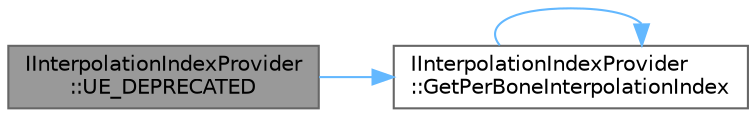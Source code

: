 digraph "IInterpolationIndexProvider::UE_DEPRECATED"
{
 // INTERACTIVE_SVG=YES
 // LATEX_PDF_SIZE
  bgcolor="transparent";
  edge [fontname=Helvetica,fontsize=10,labelfontname=Helvetica,labelfontsize=10];
  node [fontname=Helvetica,fontsize=10,shape=box,height=0.2,width=0.4];
  rankdir="LR";
  Node1 [id="Node000001",label="IInterpolationIndexProvider\l::UE_DEPRECATED",height=0.2,width=0.4,color="gray40", fillcolor="grey60", style="filled", fontcolor="black",tooltip=" "];
  Node1 -> Node2 [id="edge1_Node000001_Node000002",color="steelblue1",style="solid",tooltip=" "];
  Node2 [id="Node000002",label="IInterpolationIndexProvider\l::GetPerBoneInterpolationIndex",height=0.2,width=0.4,color="grey40", fillcolor="white", style="filled",URL="$dc/d56/classIInterpolationIndexProvider.html#a10edb94af2df1ffe3718a23e27bd7f69",tooltip=" "];
  Node2 -> Node2 [id="edge2_Node000002_Node000002",color="steelblue1",style="solid",tooltip=" "];
}

